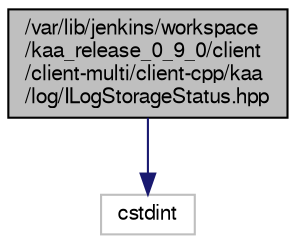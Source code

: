 digraph "/var/lib/jenkins/workspace/kaa_release_0_9_0/client/client-multi/client-cpp/kaa/log/ILogStorageStatus.hpp"
{
  bgcolor="transparent";
  edge [fontname="FreeSans",fontsize="10",labelfontname="FreeSans",labelfontsize="10"];
  node [fontname="FreeSans",fontsize="10",shape=record];
  Node1 [label="/var/lib/jenkins/workspace\l/kaa_release_0_9_0/client\l/client-multi/client-cpp/kaa\l/log/ILogStorageStatus.hpp",height=0.2,width=0.4,color="black", fillcolor="grey75", style="filled" fontcolor="black"];
  Node1 -> Node2 [color="midnightblue",fontsize="10",style="solid",fontname="FreeSans"];
  Node2 [label="cstdint",height=0.2,width=0.4,color="grey75"];
}
